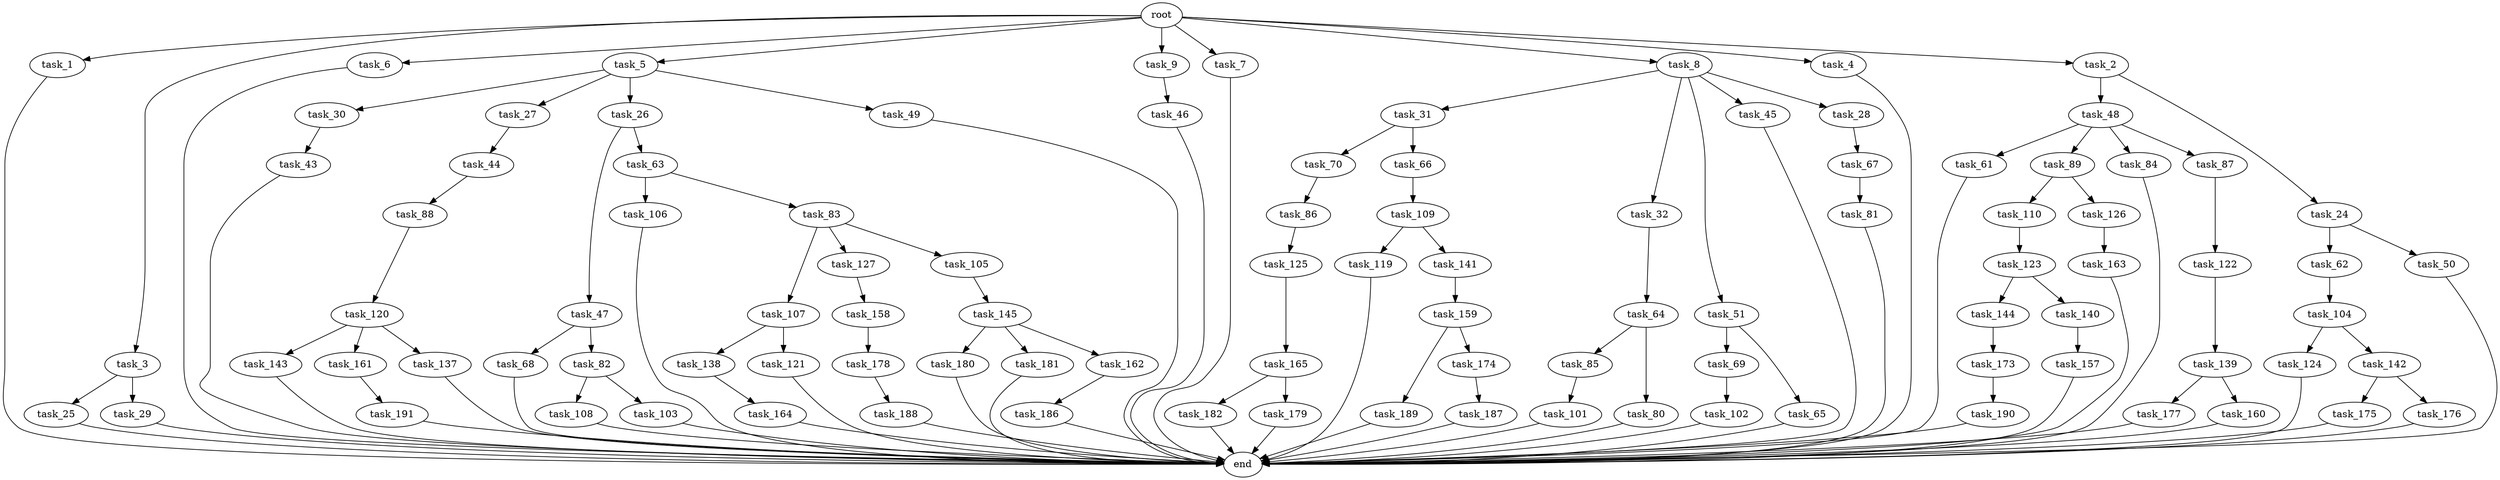 digraph G {
  task_110 [size="77309411328.000000"];
  task_31 [size="695784701952.000000"];
  task_101 [size="137438953472.000000"];
  task_47 [size="214748364800.000000"];
  task_62 [size="858993459200.000000"];
  task_157 [size="77309411328.000000"];
  task_106 [size="214748364800.000000"];
  task_177 [size="34359738368.000000"];
  task_102 [size="858993459200.000000"];
  task_165 [size="214748364800.000000"];
  task_32 [size="695784701952.000000"];
  task_159 [size="214748364800.000000"];
  task_123 [size="549755813888.000000"];
  task_30 [size="77309411328.000000"];
  end [size="0.000000"];
  task_27 [size="77309411328.000000"];
  task_164 [size="858993459200.000000"];
  task_104 [size="420906795008.000000"];
  task_138 [size="77309411328.000000"];
  task_143 [size="77309411328.000000"];
  task_70 [size="695784701952.000000"];
  task_122 [size="214748364800.000000"];
  task_1 [size="1024.000000"];
  task_66 [size="695784701952.000000"];
  task_61 [size="695784701952.000000"];
  task_173 [size="858993459200.000000"];
  task_3 [size="1024.000000"];
  task_6 [size="1024.000000"];
  task_161 [size="77309411328.000000"];
  task_119 [size="695784701952.000000"];
  task_85 [size="214748364800.000000"];
  task_160 [size="34359738368.000000"];
  task_26 [size="77309411328.000000"];
  task_5 [size="1024.000000"];
  task_141 [size="695784701952.000000"];
  task_25 [size="137438953472.000000"];
  task_145 [size="214748364800.000000"];
  task_188 [size="309237645312.000000"];
  task_51 [size="695784701952.000000"];
  task_43 [size="137438953472.000000"];
  task_9 [size="1024.000000"];
  task_68 [size="137438953472.000000"];
  task_175 [size="137438953472.000000"];
  task_67 [size="695784701952.000000"];
  task_29 [size="137438953472.000000"];
  task_182 [size="549755813888.000000"];
  task_176 [size="137438953472.000000"];
  task_179 [size="549755813888.000000"];
  task_82 [size="137438953472.000000"];
  task_89 [size="695784701952.000000"];
  task_64 [size="420906795008.000000"];
  task_144 [size="77309411328.000000"];
  task_191 [size="695784701952.000000"];
  task_180 [size="77309411328.000000"];
  task_108 [size="549755813888.000000"];
  task_103 [size="549755813888.000000"];
  task_120 [size="77309411328.000000"];
  task_45 [size="695784701952.000000"];
  task_69 [size="420906795008.000000"];
  task_46 [size="695784701952.000000"];
  task_186 [size="34359738368.000000"];
  task_121 [size="77309411328.000000"];
  task_84 [size="695784701952.000000"];
  task_125 [size="34359738368.000000"];
  task_137 [size="77309411328.000000"];
  task_189 [size="214748364800.000000"];
  task_158 [size="34359738368.000000"];
  task_187 [size="214748364800.000000"];
  task_107 [size="77309411328.000000"];
  task_88 [size="214748364800.000000"];
  task_83 [size="214748364800.000000"];
  task_126 [size="77309411328.000000"];
  task_7 [size="1024.000000"];
  task_48 [size="137438953472.000000"];
  task_24 [size="137438953472.000000"];
  task_81 [size="549755813888.000000"];
  task_50 [size="858993459200.000000"];
  task_28 [size="695784701952.000000"];
  root [size="0.000000"];
  task_49 [size="77309411328.000000"];
  task_127 [size="77309411328.000000"];
  task_124 [size="695784701952.000000"];
  task_8 [size="1024.000000"];
  task_139 [size="137438953472.000000"];
  task_44 [size="695784701952.000000"];
  task_163 [size="77309411328.000000"];
  task_142 [size="695784701952.000000"];
  task_181 [size="77309411328.000000"];
  task_87 [size="695784701952.000000"];
  task_178 [size="137438953472.000000"];
  task_105 [size="77309411328.000000"];
  task_140 [size="77309411328.000000"];
  task_4 [size="1024.000000"];
  task_174 [size="214748364800.000000"];
  task_63 [size="214748364800.000000"];
  task_190 [size="549755813888.000000"];
  task_109 [size="420906795008.000000"];
  task_86 [size="695784701952.000000"];
  task_2 [size="1024.000000"];
  task_80 [size="214748364800.000000"];
  task_162 [size="77309411328.000000"];
  task_65 [size="420906795008.000000"];

  task_110 -> task_123 [size="536870912.000000"];
  task_31 -> task_66 [size="679477248.000000"];
  task_31 -> task_70 [size="679477248.000000"];
  task_101 -> end [size="1.000000"];
  task_47 -> task_82 [size="134217728.000000"];
  task_47 -> task_68 [size="134217728.000000"];
  task_62 -> task_104 [size="411041792.000000"];
  task_157 -> end [size="1.000000"];
  task_106 -> end [size="1.000000"];
  task_177 -> end [size="1.000000"];
  task_102 -> end [size="1.000000"];
  task_165 -> task_182 [size="536870912.000000"];
  task_165 -> task_179 [size="536870912.000000"];
  task_32 -> task_64 [size="411041792.000000"];
  task_159 -> task_189 [size="209715200.000000"];
  task_159 -> task_174 [size="209715200.000000"];
  task_123 -> task_140 [size="75497472.000000"];
  task_123 -> task_144 [size="75497472.000000"];
  task_30 -> task_43 [size="134217728.000000"];
  task_27 -> task_44 [size="679477248.000000"];
  task_164 -> end [size="1.000000"];
  task_104 -> task_124 [size="679477248.000000"];
  task_104 -> task_142 [size="679477248.000000"];
  task_138 -> task_164 [size="838860800.000000"];
  task_143 -> end [size="1.000000"];
  task_70 -> task_86 [size="679477248.000000"];
  task_122 -> task_139 [size="134217728.000000"];
  task_1 -> end [size="1.000000"];
  task_66 -> task_109 [size="411041792.000000"];
  task_61 -> end [size="1.000000"];
  task_173 -> task_190 [size="536870912.000000"];
  task_3 -> task_25 [size="134217728.000000"];
  task_3 -> task_29 [size="134217728.000000"];
  task_6 -> end [size="1.000000"];
  task_161 -> task_191 [size="679477248.000000"];
  task_119 -> end [size="1.000000"];
  task_85 -> task_101 [size="134217728.000000"];
  task_160 -> end [size="1.000000"];
  task_26 -> task_47 [size="209715200.000000"];
  task_26 -> task_63 [size="209715200.000000"];
  task_5 -> task_26 [size="75497472.000000"];
  task_5 -> task_27 [size="75497472.000000"];
  task_5 -> task_49 [size="75497472.000000"];
  task_5 -> task_30 [size="75497472.000000"];
  task_141 -> task_159 [size="209715200.000000"];
  task_25 -> end [size="1.000000"];
  task_145 -> task_180 [size="75497472.000000"];
  task_145 -> task_162 [size="75497472.000000"];
  task_145 -> task_181 [size="75497472.000000"];
  task_188 -> end [size="1.000000"];
  task_51 -> task_69 [size="411041792.000000"];
  task_51 -> task_65 [size="411041792.000000"];
  task_43 -> end [size="1.000000"];
  task_9 -> task_46 [size="679477248.000000"];
  task_68 -> end [size="1.000000"];
  task_175 -> end [size="1.000000"];
  task_67 -> task_81 [size="536870912.000000"];
  task_29 -> end [size="1.000000"];
  task_182 -> end [size="1.000000"];
  task_176 -> end [size="1.000000"];
  task_179 -> end [size="1.000000"];
  task_82 -> task_103 [size="536870912.000000"];
  task_82 -> task_108 [size="536870912.000000"];
  task_89 -> task_110 [size="75497472.000000"];
  task_89 -> task_126 [size="75497472.000000"];
  task_64 -> task_85 [size="209715200.000000"];
  task_64 -> task_80 [size="209715200.000000"];
  task_144 -> task_173 [size="838860800.000000"];
  task_191 -> end [size="1.000000"];
  task_180 -> end [size="1.000000"];
  task_108 -> end [size="1.000000"];
  task_103 -> end [size="1.000000"];
  task_120 -> task_137 [size="75497472.000000"];
  task_120 -> task_143 [size="75497472.000000"];
  task_120 -> task_161 [size="75497472.000000"];
  task_45 -> end [size="1.000000"];
  task_69 -> task_102 [size="838860800.000000"];
  task_46 -> end [size="1.000000"];
  task_186 -> end [size="1.000000"];
  task_121 -> end [size="1.000000"];
  task_84 -> end [size="1.000000"];
  task_125 -> task_165 [size="209715200.000000"];
  task_137 -> end [size="1.000000"];
  task_189 -> end [size="1.000000"];
  task_158 -> task_178 [size="134217728.000000"];
  task_187 -> end [size="1.000000"];
  task_107 -> task_138 [size="75497472.000000"];
  task_107 -> task_121 [size="75497472.000000"];
  task_88 -> task_120 [size="75497472.000000"];
  task_83 -> task_127 [size="75497472.000000"];
  task_83 -> task_107 [size="75497472.000000"];
  task_83 -> task_105 [size="75497472.000000"];
  task_126 -> task_163 [size="75497472.000000"];
  task_7 -> end [size="1.000000"];
  task_48 -> task_61 [size="679477248.000000"];
  task_48 -> task_89 [size="679477248.000000"];
  task_48 -> task_87 [size="679477248.000000"];
  task_48 -> task_84 [size="679477248.000000"];
  task_24 -> task_62 [size="838860800.000000"];
  task_24 -> task_50 [size="838860800.000000"];
  task_81 -> end [size="1.000000"];
  task_50 -> end [size="1.000000"];
  task_28 -> task_67 [size="679477248.000000"];
  root -> task_9 [size="1.000000"];
  root -> task_5 [size="1.000000"];
  root -> task_7 [size="1.000000"];
  root -> task_2 [size="1.000000"];
  root -> task_1 [size="1.000000"];
  root -> task_8 [size="1.000000"];
  root -> task_4 [size="1.000000"];
  root -> task_3 [size="1.000000"];
  root -> task_6 [size="1.000000"];
  task_49 -> end [size="1.000000"];
  task_127 -> task_158 [size="33554432.000000"];
  task_124 -> end [size="1.000000"];
  task_8 -> task_31 [size="679477248.000000"];
  task_8 -> task_45 [size="679477248.000000"];
  task_8 -> task_28 [size="679477248.000000"];
  task_8 -> task_32 [size="679477248.000000"];
  task_8 -> task_51 [size="679477248.000000"];
  task_139 -> task_177 [size="33554432.000000"];
  task_139 -> task_160 [size="33554432.000000"];
  task_44 -> task_88 [size="209715200.000000"];
  task_163 -> end [size="1.000000"];
  task_142 -> task_176 [size="134217728.000000"];
  task_142 -> task_175 [size="134217728.000000"];
  task_181 -> end [size="1.000000"];
  task_87 -> task_122 [size="209715200.000000"];
  task_178 -> task_188 [size="301989888.000000"];
  task_105 -> task_145 [size="209715200.000000"];
  task_140 -> task_157 [size="75497472.000000"];
  task_4 -> end [size="1.000000"];
  task_174 -> task_187 [size="209715200.000000"];
  task_63 -> task_83 [size="209715200.000000"];
  task_63 -> task_106 [size="209715200.000000"];
  task_190 -> end [size="1.000000"];
  task_109 -> task_119 [size="679477248.000000"];
  task_109 -> task_141 [size="679477248.000000"];
  task_86 -> task_125 [size="33554432.000000"];
  task_2 -> task_24 [size="134217728.000000"];
  task_2 -> task_48 [size="134217728.000000"];
  task_80 -> end [size="1.000000"];
  task_162 -> task_186 [size="33554432.000000"];
  task_65 -> end [size="1.000000"];
}
